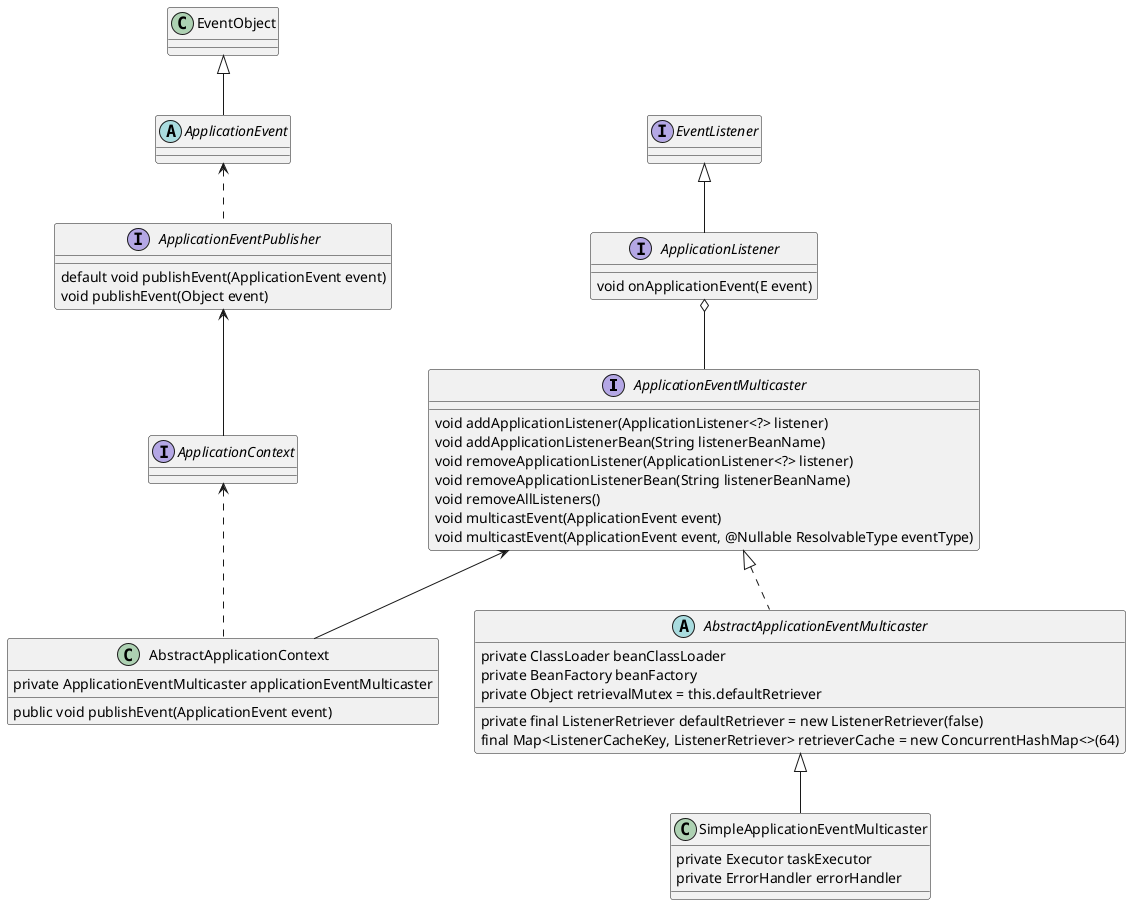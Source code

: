 @startuml
interface ApplicationEventMulticaster
interface EventListener
interface ApplicationListener
abstract AbstractApplicationEventMulticaster
class SimpleApplicationEventMulticaster
interface ApplicationEventPublisher
class EventObject
abstract class ApplicationEvent
interface ApplicationContext
class AbstractApplicationContext

EventListener <|-- ApplicationListener
ApplicationEventMulticaster <|.. AbstractApplicationEventMulticaster
AbstractApplicationEventMulticaster <|-- SimpleApplicationEventMulticaster
ApplicationListener o-- ApplicationEventMulticaster
EventObject <|-- ApplicationEvent
ApplicationEvent <.. ApplicationEventPublisher
ApplicationEventPublisher <-- ApplicationContext
ApplicationContext <.. AbstractApplicationContext
ApplicationEventMulticaster <-- AbstractApplicationContext


interface ApplicationEventMulticaster {
	void addApplicationListener(ApplicationListener<?> listener)
	void addApplicationListenerBean(String listenerBeanName)
	void removeApplicationListener(ApplicationListener<?> listener)
	void removeApplicationListenerBean(String listenerBeanName)
	void removeAllListeners()
	void multicastEvent(ApplicationEvent event)
	void multicastEvent(ApplicationEvent event, @Nullable ResolvableType eventType)

}
abstract AbstractApplicationEventMulticaster{
    private final ListenerRetriever defaultRetriever = new ListenerRetriever(false)
    final Map<ListenerCacheKey, ListenerRetriever> retrieverCache = new ConcurrentHashMap<>(64)
    private ClassLoader beanClassLoader
    private BeanFactory beanFactory
    private Object retrievalMutex = this.defaultRetriever

}

class SimpleApplicationEventMulticaster{
	private Executor taskExecutor
	private ErrorHandler errorHandler
}

interface ApplicationListener{
	void onApplicationEvent(E event)
}

interface ApplicationEventPublisher {
	default void publishEvent(ApplicationEvent event)
	void publishEvent(Object event)
}
class AbstractApplicationContext{
    private ApplicationEventMulticaster applicationEventMulticaster
    public void publishEvent(ApplicationEvent event)
}
@enduml